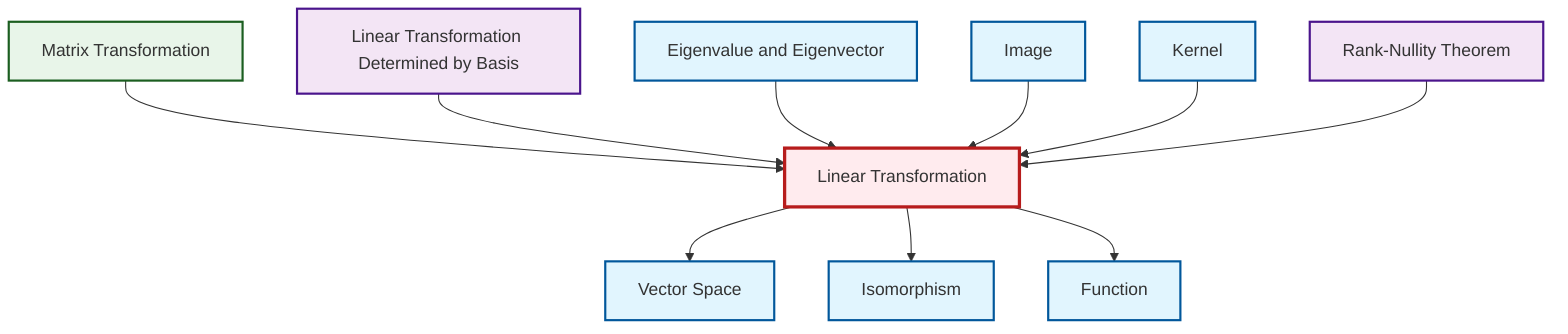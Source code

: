 graph TD
    classDef definition fill:#e1f5fe,stroke:#01579b,stroke-width:2px
    classDef theorem fill:#f3e5f5,stroke:#4a148c,stroke-width:2px
    classDef axiom fill:#fff3e0,stroke:#e65100,stroke-width:2px
    classDef example fill:#e8f5e9,stroke:#1b5e20,stroke-width:2px
    classDef current fill:#ffebee,stroke:#b71c1c,stroke-width:3px
    thm-linear-transformation-basis["Linear Transformation Determined by Basis"]:::theorem
    def-function["Function"]:::definition
    def-image["Image"]:::definition
    def-isomorphism["Isomorphism"]:::definition
    def-linear-transformation["Linear Transformation"]:::definition
    def-vector-space["Vector Space"]:::definition
    thm-rank-nullity["Rank-Nullity Theorem"]:::theorem
    def-kernel["Kernel"]:::definition
    ex-matrix-transformation["Matrix Transformation"]:::example
    def-eigenvalue-eigenvector["Eigenvalue and Eigenvector"]:::definition
    ex-matrix-transformation --> def-linear-transformation
    def-linear-transformation --> def-vector-space
    thm-linear-transformation-basis --> def-linear-transformation
    def-eigenvalue-eigenvector --> def-linear-transformation
    def-image --> def-linear-transformation
    def-kernel --> def-linear-transformation
    def-linear-transformation --> def-isomorphism
    thm-rank-nullity --> def-linear-transformation
    def-linear-transformation --> def-function
    class def-linear-transformation current